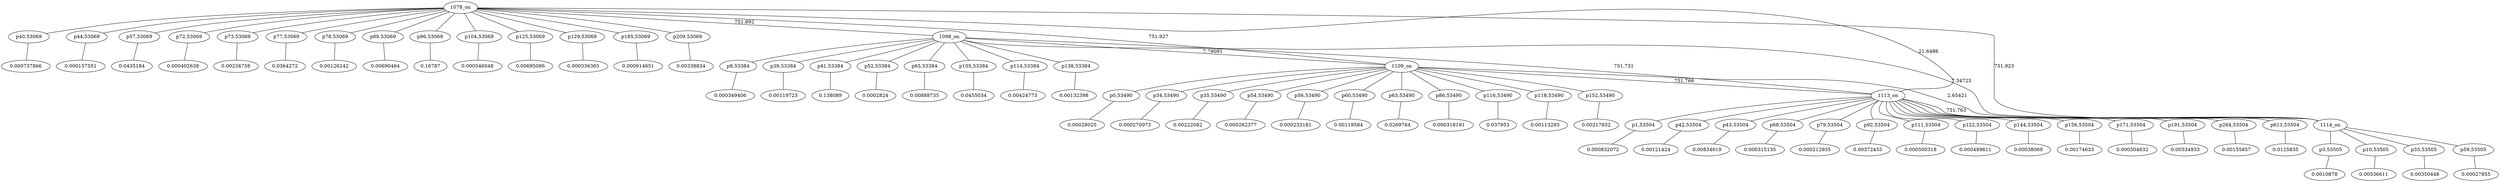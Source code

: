 graph {
	"p0,53490" -- "c3"
	"c3" [ label="0.00028025", pos="24.2583,8.19513!"];
	"p1,53504" -- "c39"
	"c39" [ label="0.000832072", pos="7.1017,11.941!"];
	"p3,53505" -- "c51"
	"c51" [ label="0.0010878", pos="18.728,13.9641!"];
	"p8,53384" -- "c76"
	"c76" [ label="0.000349406", pos="5.9642,8.39556!"];
	"p10,53505" -- "c115"
	"c115" [ label="0.00536611", pos="22.1834,8.1274!"];
	"p33,53505" -- "c147"
	"c147" [ label="0.00350448", pos="15.2356,7.94144!"];
	"p34,53490" -- "c176"
	"c176" [ label="0.000270073", pos="8.04935,8.21772!"];
	"p35,53490" -- "c208"
	"c208" [ label="0.00222082", pos="13.3489,3.83686!"];
	"p39,53384" -- "c239"
	"c239" [ label="0.00119723", pos="21.6356,8.20523!"];
	"p40,53069" -- "c268"
	"c268" [ label="0.000737866", pos="10.6743,12.6699!"];
	"p41,53384" -- "c283"
	"c283" [ label="0.138089", pos="13.1812,12.5154!"];
	"p42,53504" -- "c312"
	"c312" [ label="0.00121424", pos="23.2295,11.9245!"];
	"p43,53504" -- "c324"
	"c324" [ label="0.00834619", pos="19.6378,3.67417!"];
	"p44,53069" -- "c336"
	"c336" [ label="0.000157551", pos="14.9995,4.87512!"];
	"p52,53384" -- "c351"
	"c351" [ label="0.0002824", pos="0.0120334,8.38589!"];
	"p54,53490" -- "c384"
	"c384" [ label="0.000262377", pos="9.90804,8.207!"];
	"p56,53490" -- "c416"
	"c416" [ label="0.000233181", pos="3.46111,8.14544!"];
	"p57,53069" -- "c444"
	"c444" [ label="0.0435184", pos="15.0924,10.1778!"];
	"p59,53505" -- "c464"
	"c464" [ label="0.00027855", pos="8.6174,8.11663!"];
	"p60,53490" -- "c492"
	"c492" [ label="0.00119584", pos="31.984,8.41568!"];
	"p63,53490" -- "c524"
	"c524" [ label="0.0269764", pos="17.0566,3.8495!"];
	"p65,53384" -- "c555"
	"c555" [ label="0.00888735", pos="31.1215,4.78319!"];
	"p68,53504" -- "c584"
	"c584" [ label="0.000315135", pos="21.5735,1.75623!"];
	"p72,53069" -- "c596"
	"c596" [ label="0.000402638", pos="10.791,3.6809!"];
	"p73,53069" -- "c608"
	"c608" [ label="0.00234758", pos="5.06378,1.28542!"];
	"p77,53069" -- "c621"
	"c621" [ label="0.0364272", pos="15.1,5.83005!"];
	"p78,53069" -- "c632"
	"c632" [ label="0.00126242", pos="6.96182,4.46185!"];
	"p79,53504" -- "c644"
	"c644" [ label="0.000212935", pos="14.9829,11.4685!"];
	"p86,53490" -- "c660"
	"c660" [ label="0.000318191", pos="20.251,8.15755!"];
	"p89,53069" -- "c689"
	"c689" [ label="0.00690464", pos="8.68259,16.0411!"];
	"p92,53504" -- "c700"
	"c700" [ label="0.00372455", pos="17.32,0.0275696!"];
	"p96,53069" -- "c712"
	"c712" [ label="0.16787", pos="16.2191,16.5931!"];
	"p104,53069" -- "c724"
	"c724" [ label="0.000546048", pos="19.5815,12.6603!"];
	"p105,53384" -- "c739"
	"c739" [ label="0.0455034", pos="11.6725,13.9671!"];
	"p111,53504" -- "c768"
	"c768" [ label="0.000500318", pos="25.7599,13.2227!"];
	"p114,53384" -- "c783"
	"c783" [ label="0.00424773", pos="18.7169,2.44351!"];
	"p116,53490" -- "c816"
	"c816" [ label="0.037953", pos="11.6606,2.42343!"];
	"p118,53490" -- "c848"
	"c848" [ label="0.00113293", pos="13.5408,7.98015!"];
	"p122,53504" -- "c876"
	"c876" [ label="0.000489611", pos="25.6912,3.10086!"];
	"p125,53069" -- "c888"
	"c888" [ label="0.00695086", pos="14.9248,8.2896!"];
	"p129,53069" -- "c900"
	"c900" [ label="0.000336365", pos="21.3439,16.0107!"];
	"p138,53384" -- "c915"
	"c915" [ label="0.00132398", pos="17.5133,12.1827!"];
	"p144,53504" -- "c944"
	"c944" [ label="0.00038069", pos="21.5517,14.717!"];
	"p152,53490" -- "c960"
	"c960" [ label="0.00217832", pos="32.4324,8.46146!"];
	"p156,53504" -- "c988"
	"c988" [ label="0.00174633", pos="15.2826,10.6207!"];
	"p171,53504" -- "c1007"
	"c1007" [ label="0.000504632", pos="23.2029,4.44465!"];
	"p185,53069" -- "c1012"
	"c1012" [ label="0.000914651", pos="8.66156,0.56508!"];
	"p191,53504" -- "c1024"
	"c1024" [ label="0.00534933", pos="21.3538,0.479426!"];
	"p209,53069" -- "c1036"
	"c1036" [ label="0.00338834", pos="14.9404,6.67902!"];
	"p264,53504" -- "c1048"
	"c1048" [ label="0.00155857", pos="14.921,9.34118!"];
	"p613,53504" -- "c1067"
	"c1067" [ label="0.0125835", pos="14.9434,7.6276!"];
	"1078_on" -- "1098_on" [label="751.892"]
	"1078_on" -- "1109_on" [label="751.927"]
	"1078_on" -- "1113_on" [label="21.6486"]
	"1078_on" -- "1114_on" [label="751.923"]
	"1098_on" -- "1109_on" [label="7.79091"]
	"1098_on" -- "1113_on" [label="751.731"]
	"1098_on" -- "1114_on" [label="7.34723"]
	"1109_on" -- "1113_on" [label="751.766"]
	"1109_on" -- "1114_on" [label="2.65421"]
	"1113_on" -- "1114_on" [label="751.763"]
	"1078_on" -- "p40,53069"
	"1078_on" -- "p44,53069"
	"1078_on" -- "p57,53069"
	"1078_on" -- "p72,53069"
	"1078_on" -- "p73,53069"
	"1078_on" -- "p77,53069"
	"1078_on" -- "p78,53069"
	"1078_on" -- "p89,53069"
	"1078_on" -- "p96,53069"
	"1078_on" -- "p104,53069"
	"1078_on" -- "p125,53069"
	"1078_on" -- "p129,53069"
	"1078_on" -- "p185,53069"
	"1078_on" -- "p209,53069"
	"1098_on" -- "p8,53384"
	"1098_on" -- "p39,53384"
	"1098_on" -- "p41,53384"
	"1098_on" -- "p52,53384"
	"1098_on" -- "p65,53384"
	"1098_on" -- "p105,53384"
	"1098_on" -- "p114,53384"
	"1098_on" -- "p138,53384"
	"1109_on" -- "p0,53490"
	"1109_on" -- "p34,53490"
	"1109_on" -- "p35,53490"
	"1109_on" -- "p54,53490"
	"1109_on" -- "p56,53490"
	"1109_on" -- "p60,53490"
	"1109_on" -- "p63,53490"
	"1109_on" -- "p86,53490"
	"1109_on" -- "p116,53490"
	"1109_on" -- "p118,53490"
	"1109_on" -- "p152,53490"
	"1113_on" -- "p1,53504"
	"1113_on" -- "p42,53504"
	"1113_on" -- "p43,53504"
	"1113_on" -- "p68,53504"
	"1113_on" -- "p79,53504"
	"1113_on" -- "p92,53504"
	"1113_on" -- "p111,53504"
	"1113_on" -- "p122,53504"
	"1113_on" -- "p144,53504"
	"1113_on" -- "p156,53504"
	"1113_on" -- "p171,53504"
	"1113_on" -- "p191,53504"
	"1113_on" -- "p264,53504"
	"1113_on" -- "p613,53504"
	"1114_on" -- "p3,53505"
	"1114_on" -- "p10,53505"
	"1114_on" -- "p33,53505"
	"1114_on" -- "p59,53505"
}

